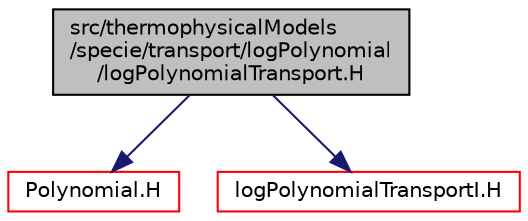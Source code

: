 digraph "src/thermophysicalModels/specie/transport/logPolynomial/logPolynomialTransport.H"
{
  bgcolor="transparent";
  edge [fontname="Helvetica",fontsize="10",labelfontname="Helvetica",labelfontsize="10"];
  node [fontname="Helvetica",fontsize="10",shape=record];
  Node1 [label="src/thermophysicalModels\l/specie/transport/logPolynomial\l/logPolynomialTransport.H",height=0.2,width=0.4,color="black", fillcolor="grey75", style="filled", fontcolor="black"];
  Node1 -> Node2 [color="midnightblue",fontsize="10",style="solid",fontname="Helvetica"];
  Node2 [label="Polynomial.H",height=0.2,width=0.4,color="red",URL="$a09168.html"];
  Node1 -> Node3 [color="midnightblue",fontsize="10",style="solid",fontname="Helvetica"];
  Node3 [label="logPolynomialTransportI.H",height=0.2,width=0.4,color="red",URL="$a10515.html"];
}
